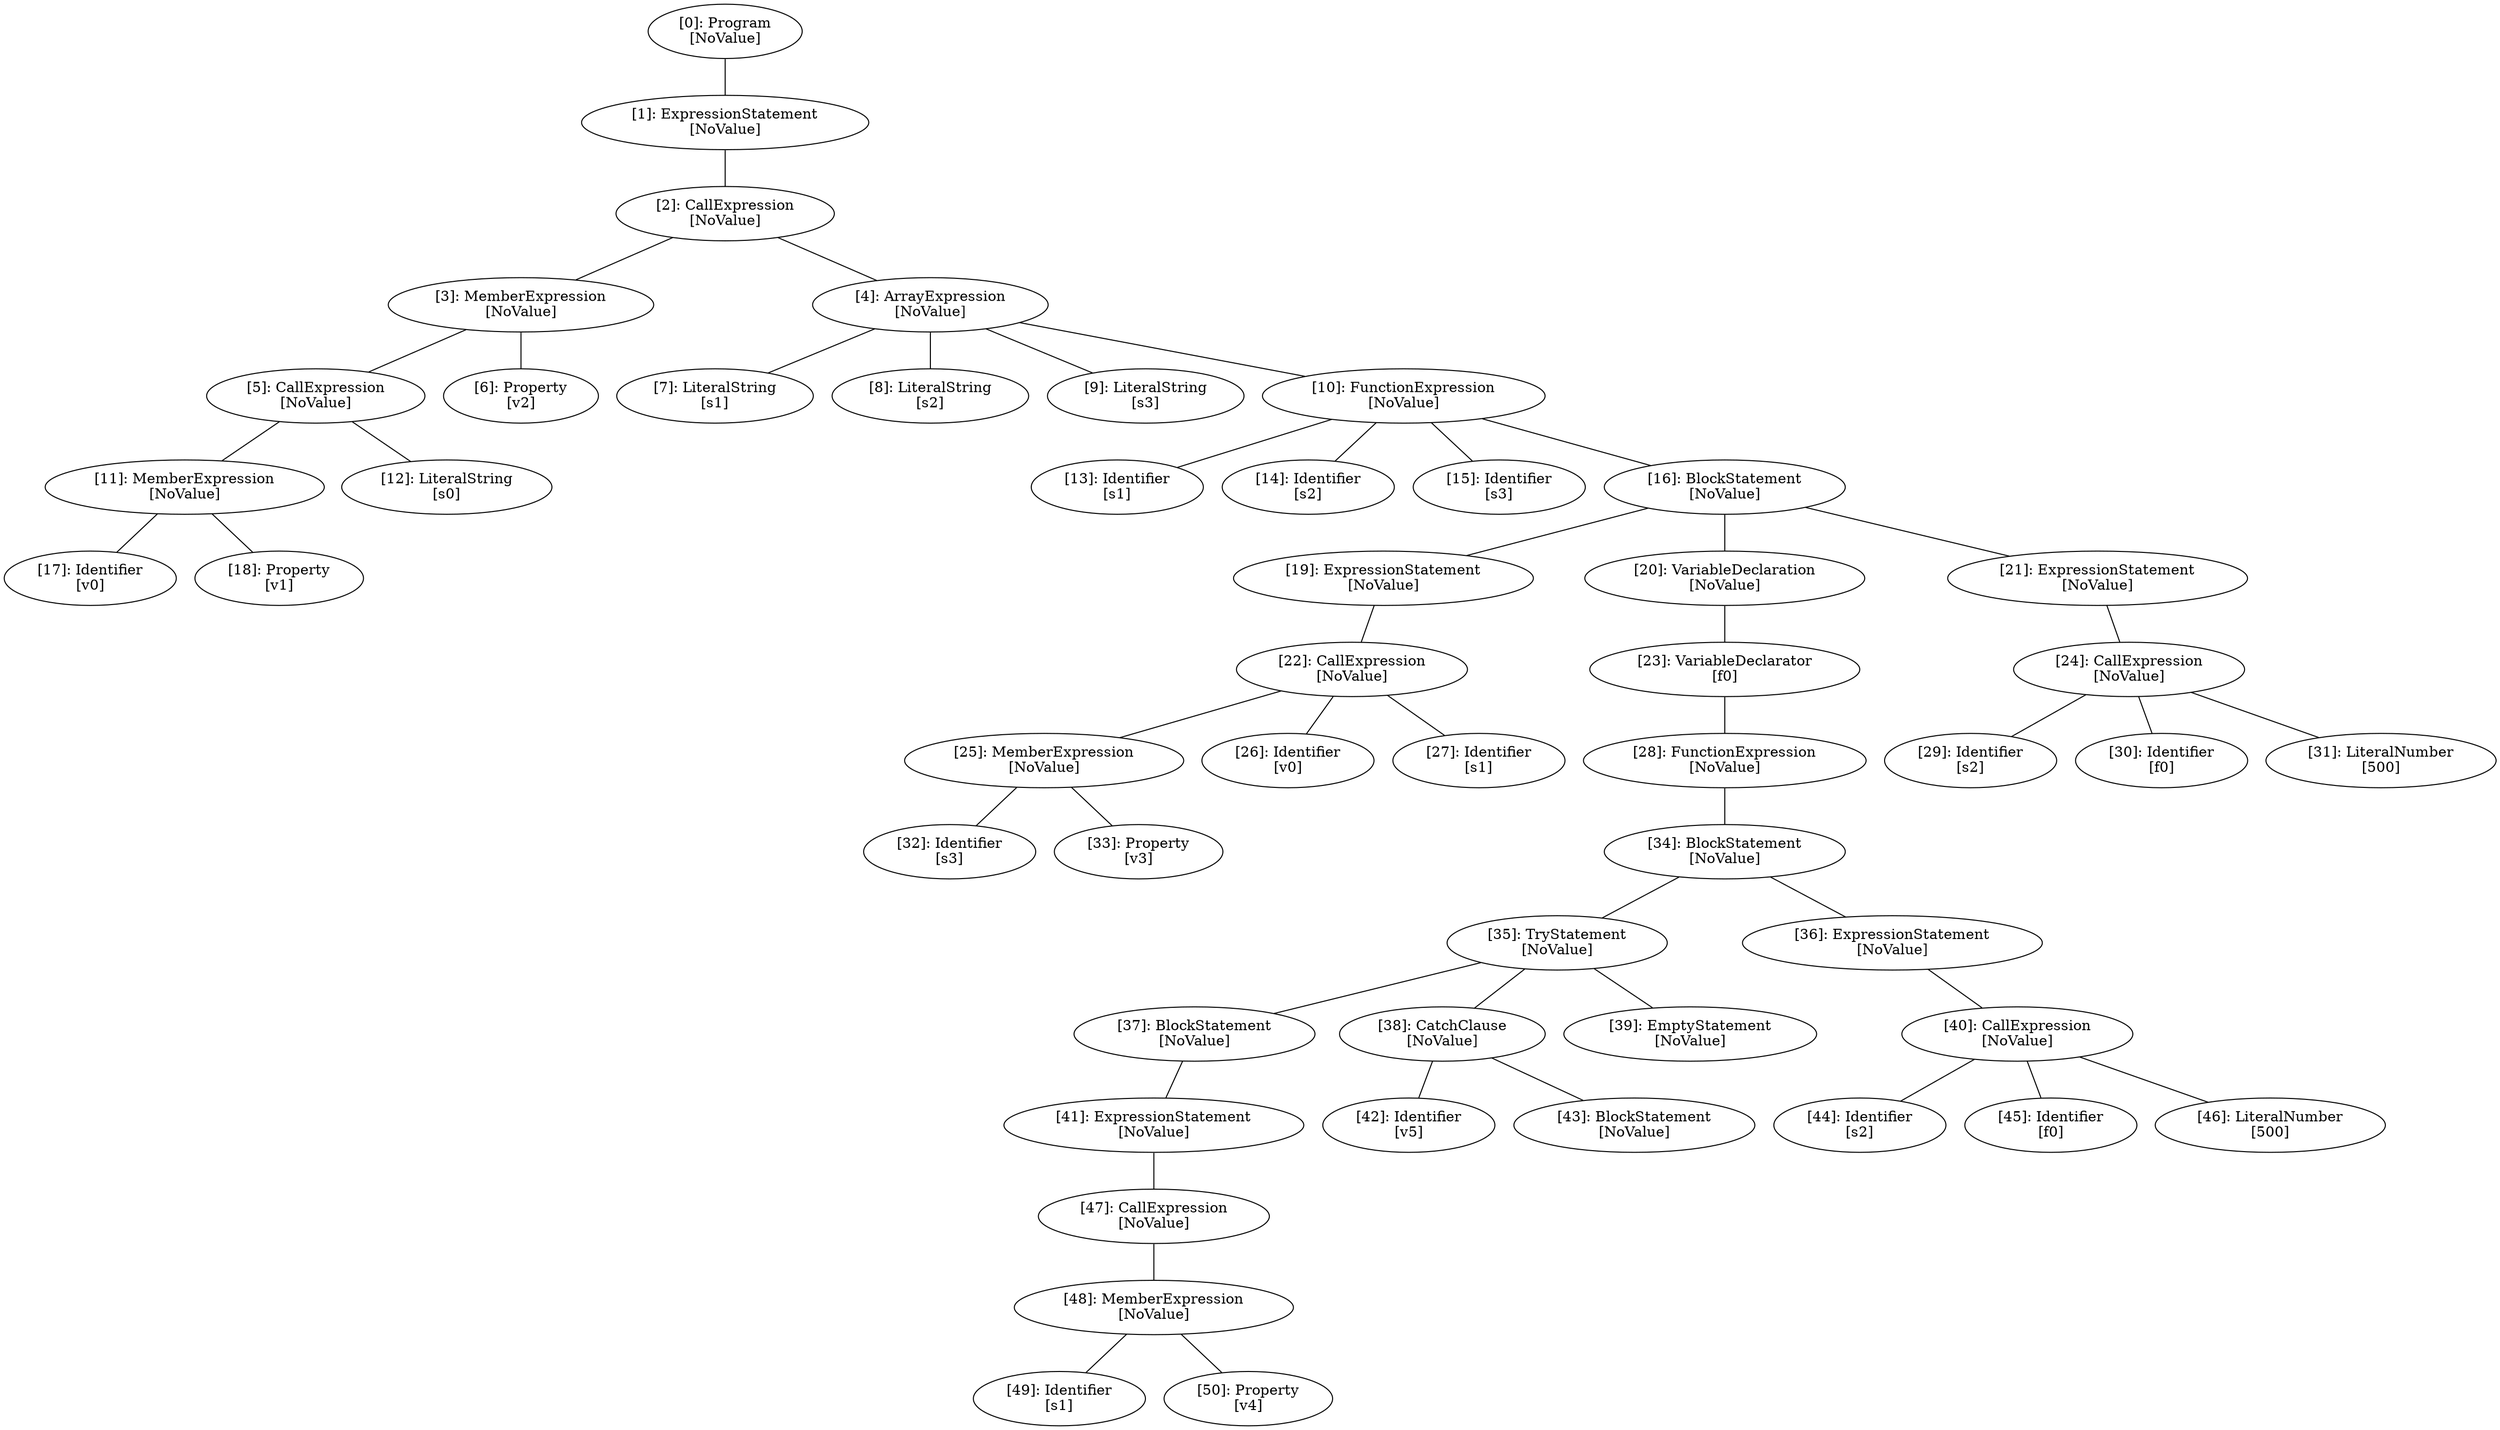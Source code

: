 // Result
graph {
	0 [label="[0]: Program
[NoValue]"]
	1 [label="[1]: ExpressionStatement
[NoValue]"]
	2 [label="[2]: CallExpression
[NoValue]"]
	3 [label="[3]: MemberExpression
[NoValue]"]
	4 [label="[4]: ArrayExpression
[NoValue]"]
	5 [label="[5]: CallExpression
[NoValue]"]
	6 [label="[6]: Property
[v2]"]
	7 [label="[7]: LiteralString
[s1]"]
	8 [label="[8]: LiteralString
[s2]"]
	9 [label="[9]: LiteralString
[s3]"]
	10 [label="[10]: FunctionExpression
[NoValue]"]
	11 [label="[11]: MemberExpression
[NoValue]"]
	12 [label="[12]: LiteralString
[s0]"]
	13 [label="[13]: Identifier
[s1]"]
	14 [label="[14]: Identifier
[s2]"]
	15 [label="[15]: Identifier
[s3]"]
	16 [label="[16]: BlockStatement
[NoValue]"]
	17 [label="[17]: Identifier
[v0]"]
	18 [label="[18]: Property
[v1]"]
	19 [label="[19]: ExpressionStatement
[NoValue]"]
	20 [label="[20]: VariableDeclaration
[NoValue]"]
	21 [label="[21]: ExpressionStatement
[NoValue]"]
	22 [label="[22]: CallExpression
[NoValue]"]
	23 [label="[23]: VariableDeclarator
[f0]"]
	24 [label="[24]: CallExpression
[NoValue]"]
	25 [label="[25]: MemberExpression
[NoValue]"]
	26 [label="[26]: Identifier
[v0]"]
	27 [label="[27]: Identifier
[s1]"]
	28 [label="[28]: FunctionExpression
[NoValue]"]
	29 [label="[29]: Identifier
[s2]"]
	30 [label="[30]: Identifier
[f0]"]
	31 [label="[31]: LiteralNumber
[500]"]
	32 [label="[32]: Identifier
[s3]"]
	33 [label="[33]: Property
[v3]"]
	34 [label="[34]: BlockStatement
[NoValue]"]
	35 [label="[35]: TryStatement
[NoValue]"]
	36 [label="[36]: ExpressionStatement
[NoValue]"]
	37 [label="[37]: BlockStatement
[NoValue]"]
	38 [label="[38]: CatchClause
[NoValue]"]
	39 [label="[39]: EmptyStatement
[NoValue]"]
	40 [label="[40]: CallExpression
[NoValue]"]
	41 [label="[41]: ExpressionStatement
[NoValue]"]
	42 [label="[42]: Identifier
[v5]"]
	43 [label="[43]: BlockStatement
[NoValue]"]
	44 [label="[44]: Identifier
[s2]"]
	45 [label="[45]: Identifier
[f0]"]
	46 [label="[46]: LiteralNumber
[500]"]
	47 [label="[47]: CallExpression
[NoValue]"]
	48 [label="[48]: MemberExpression
[NoValue]"]
	49 [label="[49]: Identifier
[s1]"]
	50 [label="[50]: Property
[v4]"]
	0 -- 1
	1 -- 2
	2 -- 3
	2 -- 4
	3 -- 5
	3 -- 6
	4 -- 7
	4 -- 8
	4 -- 9
	4 -- 10
	5 -- 11
	5 -- 12
	10 -- 13
	10 -- 14
	10 -- 15
	10 -- 16
	11 -- 17
	11 -- 18
	16 -- 19
	16 -- 20
	16 -- 21
	19 -- 22
	20 -- 23
	21 -- 24
	22 -- 25
	22 -- 26
	22 -- 27
	23 -- 28
	24 -- 29
	24 -- 30
	24 -- 31
	25 -- 32
	25 -- 33
	28 -- 34
	34 -- 35
	34 -- 36
	35 -- 37
	35 -- 38
	35 -- 39
	36 -- 40
	37 -- 41
	38 -- 42
	38 -- 43
	40 -- 44
	40 -- 45
	40 -- 46
	41 -- 47
	47 -- 48
	48 -- 49
	48 -- 50
}
